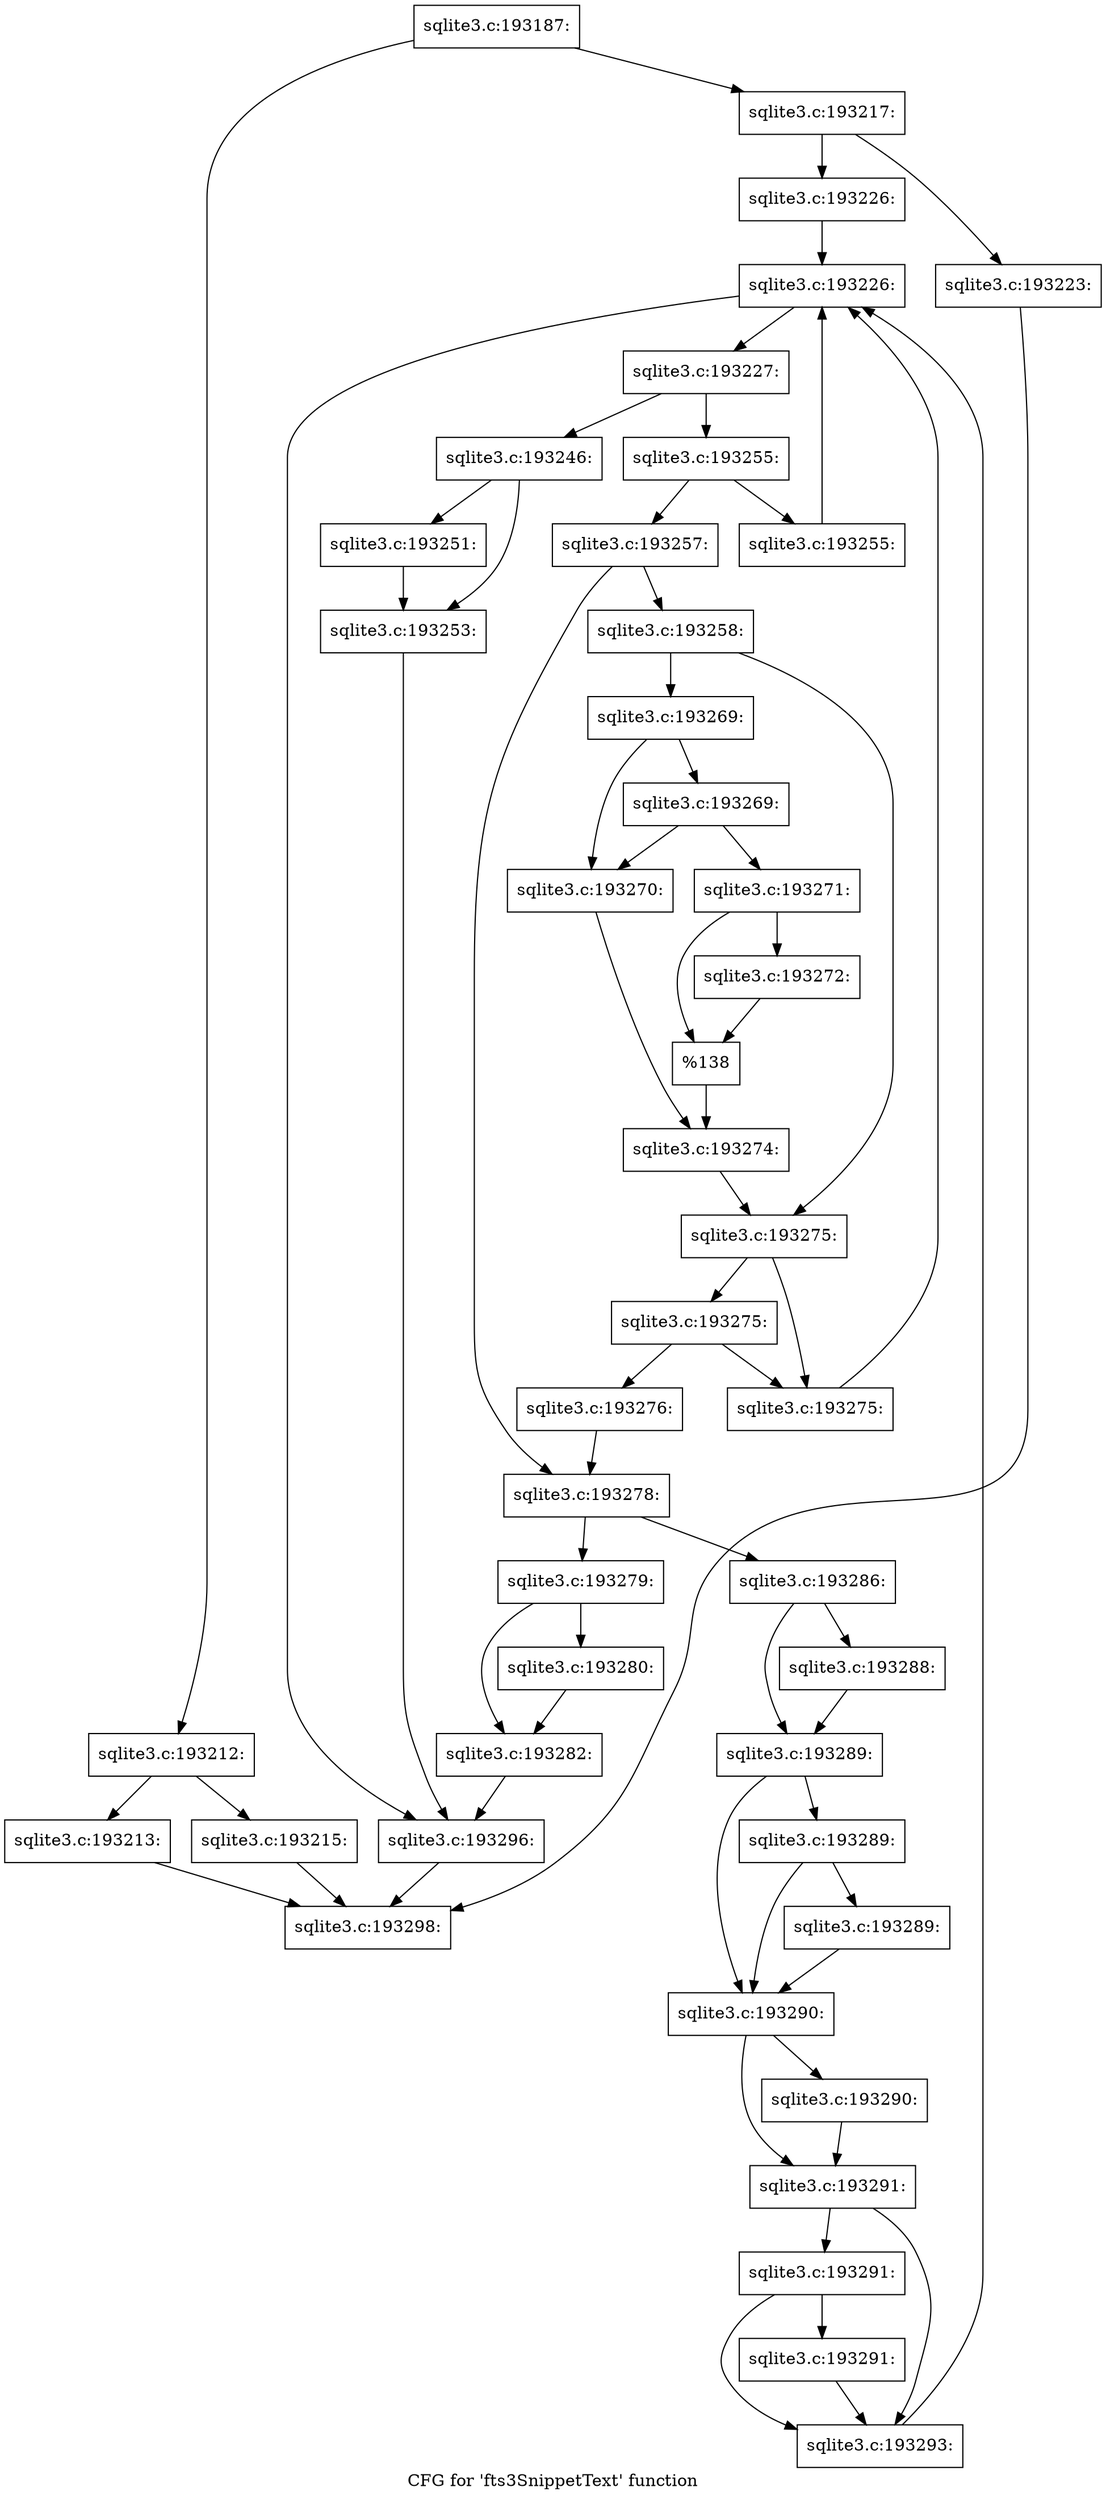 digraph "CFG for 'fts3SnippetText' function" {
	label="CFG for 'fts3SnippetText' function";

	Node0x55c0fb2d8bf0 [shape=record,label="{sqlite3.c:193187:}"];
	Node0x55c0fb2d8bf0 -> Node0x55c0fb2e7e50;
	Node0x55c0fb2d8bf0 -> Node0x55c0fb2e7ea0;
	Node0x55c0fb2e7e50 [shape=record,label="{sqlite3.c:193212:}"];
	Node0x55c0fb2e7e50 -> Node0x55c0fb2e82b0;
	Node0x55c0fb2e7e50 -> Node0x55c0fb2e8300;
	Node0x55c0fb2e82b0 [shape=record,label="{sqlite3.c:193213:}"];
	Node0x55c0fb2e82b0 -> Node0x55c0fb2d8dc0;
	Node0x55c0fb2e8300 [shape=record,label="{sqlite3.c:193215:}"];
	Node0x55c0fb2e8300 -> Node0x55c0fb2d8dc0;
	Node0x55c0fb2e7ea0 [shape=record,label="{sqlite3.c:193217:}"];
	Node0x55c0fb2e7ea0 -> Node0x55c0fb2e9b90;
	Node0x55c0fb2e7ea0 -> Node0x55c0fb2e9d10;
	Node0x55c0fb2e9b90 [shape=record,label="{sqlite3.c:193223:}"];
	Node0x55c0fb2e9b90 -> Node0x55c0fb2d8dc0;
	Node0x55c0fb2e9d10 [shape=record,label="{sqlite3.c:193226:}"];
	Node0x55c0fb2e9d10 -> Node0x55c0fb2ea2a0;
	Node0x55c0fb2ea2a0 [shape=record,label="{sqlite3.c:193226:}"];
	Node0x55c0fb2ea2a0 -> Node0x55c0fb2ea650;
	Node0x55c0fb2ea2a0 -> Node0x55c0fb2ea400;
	Node0x55c0fb2ea650 [shape=record,label="{sqlite3.c:193227:}"];
	Node0x55c0fb2ea650 -> Node0x55c0fb2ebe10;
	Node0x55c0fb2ea650 -> Node0x55c0fb2ec0d0;
	Node0x55c0fb2ebe10 [shape=record,label="{sqlite3.c:193246:}"];
	Node0x55c0fb2ebe10 -> Node0x55c0fb2ec4e0;
	Node0x55c0fb2ebe10 -> Node0x55c0fb2ec530;
	Node0x55c0fb2ec4e0 [shape=record,label="{sqlite3.c:193251:}"];
	Node0x55c0fb2ec4e0 -> Node0x55c0fb2ec530;
	Node0x55c0fb2ec530 [shape=record,label="{sqlite3.c:193253:}"];
	Node0x55c0fb2ec530 -> Node0x55c0fb2ea400;
	Node0x55c0fb2ec0d0 [shape=record,label="{sqlite3.c:193255:}"];
	Node0x55c0fb2ec0d0 -> Node0x55c0f6d72770;
	Node0x55c0fb2ec0d0 -> Node0x55c0fb2ecf90;
	Node0x55c0f6d72770 [shape=record,label="{sqlite3.c:193255:}"];
	Node0x55c0f6d72770 -> Node0x55c0fb2ea2a0;
	Node0x55c0fb2ecf90 [shape=record,label="{sqlite3.c:193257:}"];
	Node0x55c0fb2ecf90 -> Node0x55c0fb2ed8d0;
	Node0x55c0fb2ecf90 -> Node0x55c0fb2ed880;
	Node0x55c0fb2ed880 [shape=record,label="{sqlite3.c:193258:}"];
	Node0x55c0fb2ed880 -> Node0x55c0f6d72bd0;
	Node0x55c0fb2ed880 -> Node0x55c0fb2eeb90;
	Node0x55c0f6d72bd0 [shape=record,label="{sqlite3.c:193269:}"];
	Node0x55c0f6d72bd0 -> Node0x55c0fb2ef620;
	Node0x55c0f6d72bd0 -> Node0x55c0fb2ef710;
	Node0x55c0fb2ef710 [shape=record,label="{sqlite3.c:193269:}"];
	Node0x55c0fb2ef710 -> Node0x55c0fb2ef620;
	Node0x55c0fb2ef710 -> Node0x55c0fb2ef6c0;
	Node0x55c0fb2ef620 [shape=record,label="{sqlite3.c:193270:}"];
	Node0x55c0fb2ef620 -> Node0x55c0fb2ef670;
	Node0x55c0fb2ef6c0 [shape=record,label="{sqlite3.c:193271:}"];
	Node0x55c0fb2ef6c0 -> Node0x55c0fb2effd0;
	Node0x55c0fb2ef6c0 -> Node0x55c0fb2f0020;
	Node0x55c0fb2effd0 [shape=record,label="{sqlite3.c:193272:}"];
	Node0x55c0fb2effd0 -> Node0x55c0fb2f0020;
	Node0x55c0fb2f0020 [shape=record,label="{%138}"];
	Node0x55c0fb2f0020 -> Node0x55c0fb2ef670;
	Node0x55c0fb2ef670 [shape=record,label="{sqlite3.c:193274:}"];
	Node0x55c0fb2ef670 -> Node0x55c0fb2eeb90;
	Node0x55c0fb2eeb90 [shape=record,label="{sqlite3.c:193275:}"];
	Node0x55c0fb2eeb90 -> Node0x55c0fb2f09b0;
	Node0x55c0fb2eeb90 -> Node0x55c0fb2f0a50;
	Node0x55c0fb2f0a50 [shape=record,label="{sqlite3.c:193275:}"];
	Node0x55c0fb2f0a50 -> Node0x55c0fb2f09b0;
	Node0x55c0fb2f0a50 -> Node0x55c0fb2f0a00;
	Node0x55c0fb2f09b0 [shape=record,label="{sqlite3.c:193275:}"];
	Node0x55c0fb2f09b0 -> Node0x55c0fb2ea2a0;
	Node0x55c0fb2f0a00 [shape=record,label="{sqlite3.c:193276:}"];
	Node0x55c0fb2f0a00 -> Node0x55c0fb2ed8d0;
	Node0x55c0fb2ed8d0 [shape=record,label="{sqlite3.c:193278:}"];
	Node0x55c0fb2ed8d0 -> Node0x55c0fb2f1230;
	Node0x55c0fb2ed8d0 -> Node0x55c0fb2f1280;
	Node0x55c0fb2f1230 [shape=record,label="{sqlite3.c:193279:}"];
	Node0x55c0fb2f1230 -> Node0x55c0fb2f1890;
	Node0x55c0fb2f1230 -> Node0x55c0fb2f18e0;
	Node0x55c0fb2f1890 [shape=record,label="{sqlite3.c:193280:}"];
	Node0x55c0fb2f1890 -> Node0x55c0fb2f18e0;
	Node0x55c0fb2f18e0 [shape=record,label="{sqlite3.c:193282:}"];
	Node0x55c0fb2f18e0 -> Node0x55c0fb2ea400;
	Node0x55c0fb2f1280 [shape=record,label="{sqlite3.c:193286:}"];
	Node0x55c0fb2f1280 -> Node0x55c0fb2f2950;
	Node0x55c0fb2f1280 -> Node0x55c0fb2f29a0;
	Node0x55c0fb2f2950 [shape=record,label="{sqlite3.c:193288:}"];
	Node0x55c0fb2f2950 -> Node0x55c0fb2f29a0;
	Node0x55c0fb2f29a0 [shape=record,label="{sqlite3.c:193289:}"];
	Node0x55c0fb2f29a0 -> Node0x55c0fb2f35a0;
	Node0x55c0fb2f29a0 -> Node0x55c0fb2f3550;
	Node0x55c0fb2f35a0 [shape=record,label="{sqlite3.c:193289:}"];
	Node0x55c0fb2f35a0 -> Node0x55c0fb2f3500;
	Node0x55c0fb2f35a0 -> Node0x55c0fb2f3550;
	Node0x55c0fb2f3500 [shape=record,label="{sqlite3.c:193289:}"];
	Node0x55c0fb2f3500 -> Node0x55c0fb2f3550;
	Node0x55c0fb2f3550 [shape=record,label="{sqlite3.c:193290:}"];
	Node0x55c0fb2f3550 -> Node0x55c0fb2f3f20;
	Node0x55c0fb2f3550 -> Node0x55c0fb2f3f70;
	Node0x55c0fb2f3f20 [shape=record,label="{sqlite3.c:193290:}"];
	Node0x55c0fb2f3f20 -> Node0x55c0fb2f3f70;
	Node0x55c0fb2f3f70 [shape=record,label="{sqlite3.c:193291:}"];
	Node0x55c0fb2f3f70 -> Node0x55c0fb2f4b00;
	Node0x55c0fb2f3f70 -> Node0x55c0fb2f4ab0;
	Node0x55c0fb2f4b00 [shape=record,label="{sqlite3.c:193291:}"];
	Node0x55c0fb2f4b00 -> Node0x55c0fb2f4a60;
	Node0x55c0fb2f4b00 -> Node0x55c0fb2f4ab0;
	Node0x55c0fb2f4a60 [shape=record,label="{sqlite3.c:193291:}"];
	Node0x55c0fb2f4a60 -> Node0x55c0fb2f4ab0;
	Node0x55c0fb2f4ab0 [shape=record,label="{sqlite3.c:193293:}"];
	Node0x55c0fb2f4ab0 -> Node0x55c0fb2ea2a0;
	Node0x55c0fb2ea400 [shape=record,label="{sqlite3.c:193296:}"];
	Node0x55c0fb2ea400 -> Node0x55c0fb2d8dc0;
	Node0x55c0fb2d8dc0 [shape=record,label="{sqlite3.c:193298:}"];
}
